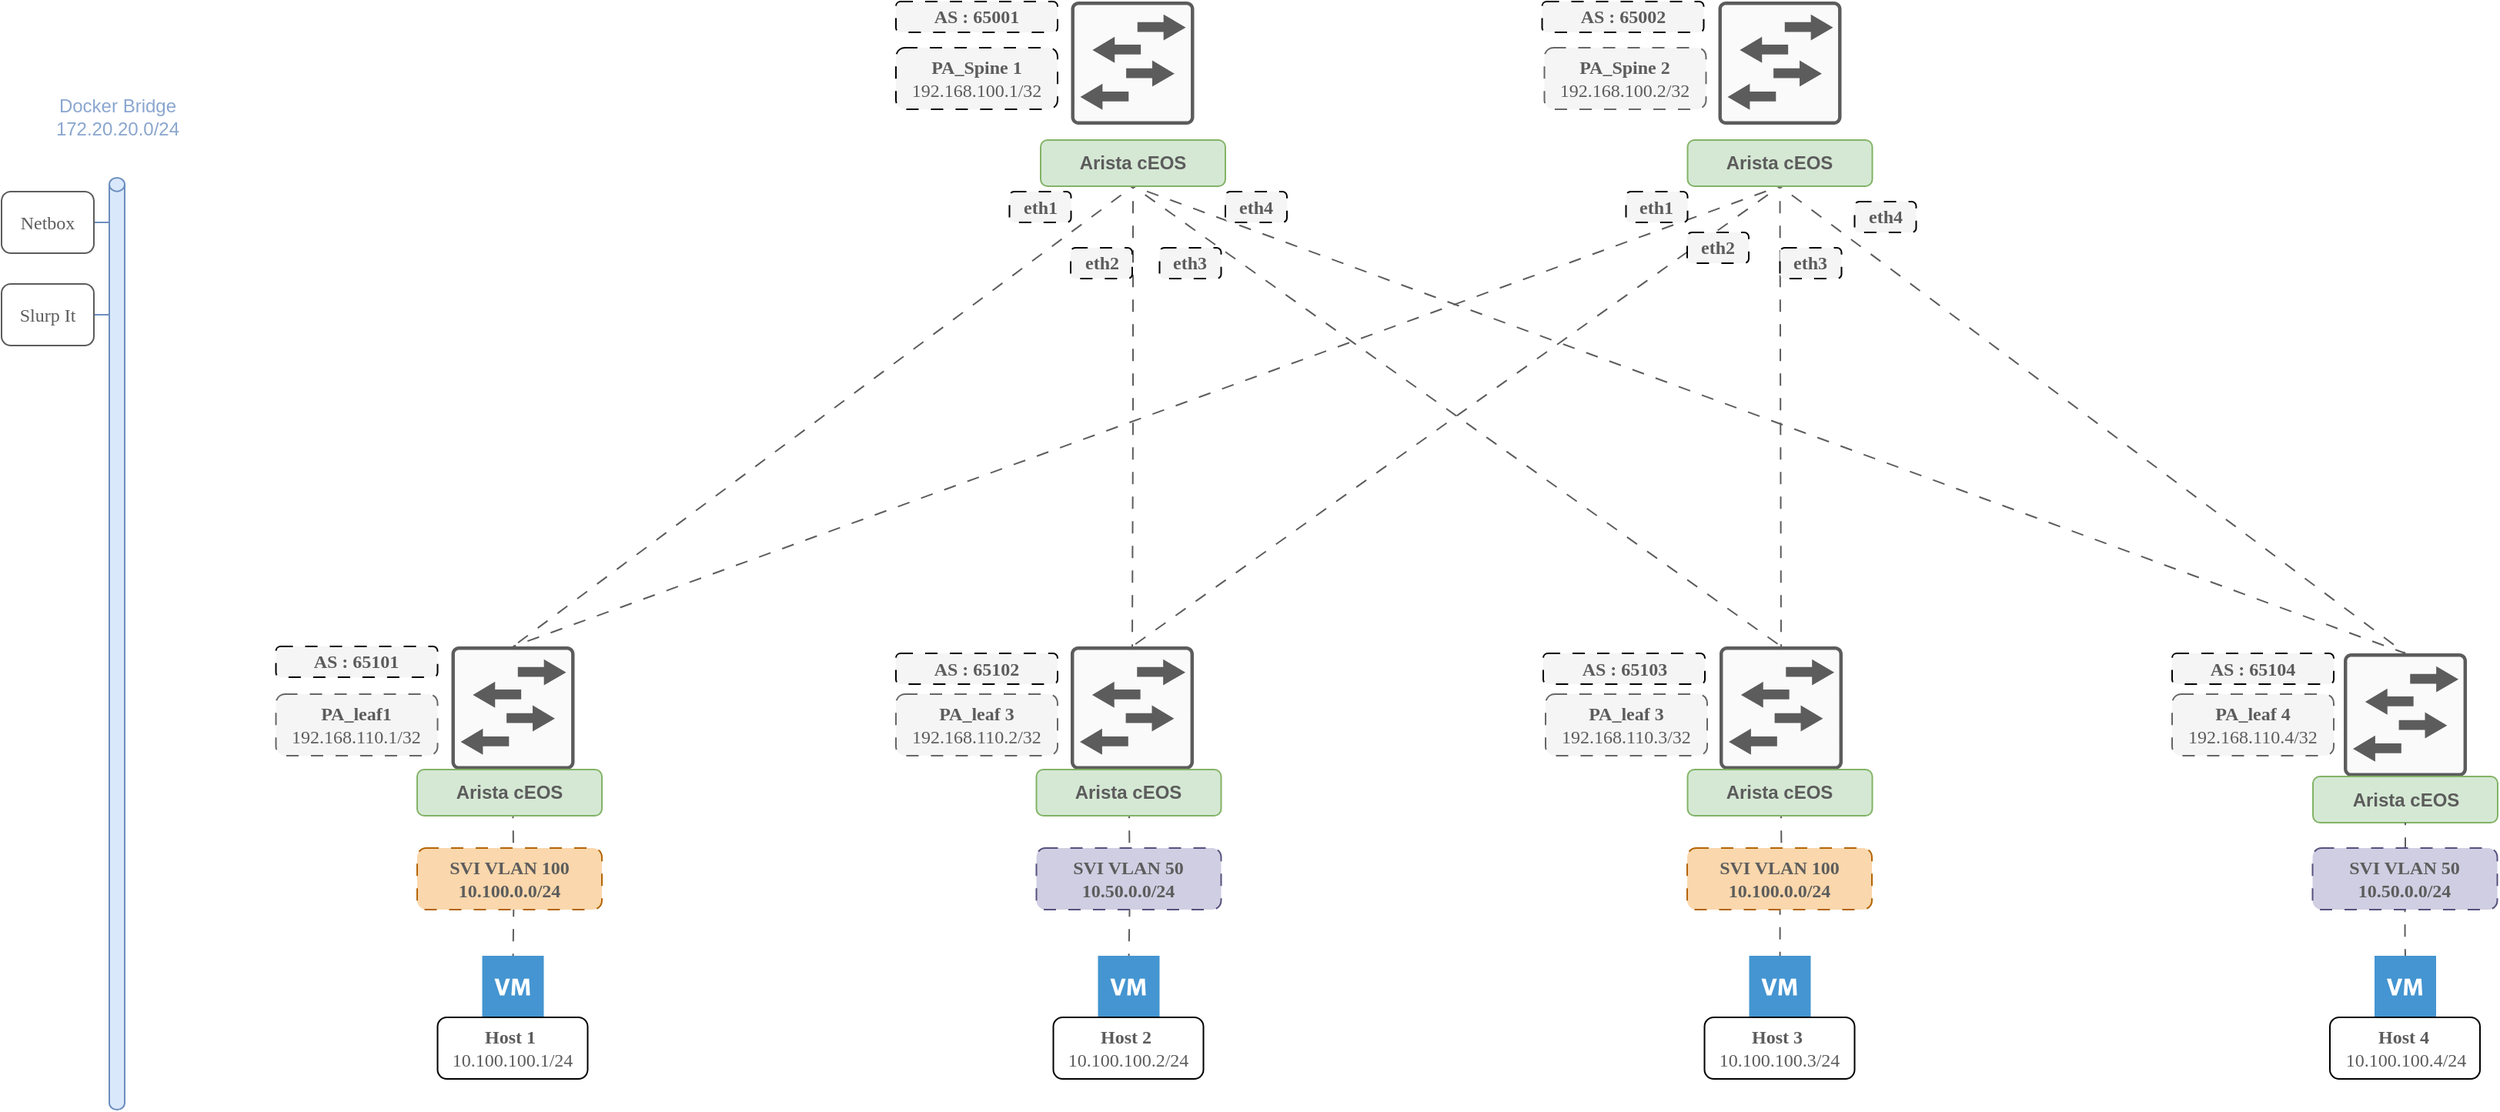 <mxfile>
    <diagram name="Page-1" id="O6sBWOfz2bUCuo58S4gg">
        <mxGraphModel dx="1990" dy="920" grid="1" gridSize="10" guides="1" tooltips="1" connect="1" arrows="1" fold="1" page="0" pageScale="1" pageWidth="1169" pageHeight="827" math="0" shadow="0">
            <root>
                <mxCell id="0"/>
                <mxCell id="1" parent="0"/>
                <mxCell id="aTlmoTqcXMnjitFqs7Kw-1" value="" style="sketch=0;points=[[0.015,0.015,0],[0.985,0.015,0],[0.985,0.985,0],[0.015,0.985,0],[0.25,0,0],[0.5,0,0],[0.75,0,0],[1,0.25,0],[1,0.5,0],[1,0.75,0],[0.75,1,0],[0.5,1,0],[0.25,1,0],[0,0.75,0],[0,0.5,0],[0,0.25,0]];verticalLabelPosition=bottom;html=1;verticalAlign=top;aspect=fixed;align=center;pointerEvents=1;shape=mxgraph.cisco19.rect;prIcon=l2_switch;fillColor=#FAFAFA;strokeColor=#5c5c5c;" parent="1" vertex="1">
                    <mxGeometry x="324.75" y="40" width="80" height="80" as="geometry"/>
                </mxCell>
                <mxCell id="aTlmoTqcXMnjitFqs7Kw-3" value="" style="sketch=0;points=[[0.015,0.015,0],[0.985,0.015,0],[0.985,0.985,0],[0.015,0.985,0],[0.25,0,0],[0.5,0,0],[0.75,0,0],[1,0.25,0],[1,0.5,0],[1,0.75,0],[0.75,1,0],[0.5,1,0],[0.25,1,0],[0,0.75,0],[0,0.5,0],[0,0.25,0]];verticalLabelPosition=bottom;html=1;verticalAlign=top;aspect=fixed;align=center;pointerEvents=1;shape=mxgraph.cisco19.rect;prIcon=l2_switch;fillColor=#FAFAFA;strokeColor=#5c5c5c;" parent="1" vertex="1">
                    <mxGeometry x="745.25" y="40" width="80" height="80" as="geometry"/>
                </mxCell>
                <mxCell id="aTlmoTqcXMnjitFqs7Kw-4" value="" style="sketch=0;points=[[0.015,0.015,0],[0.985,0.015,0],[0.985,0.985,0],[0.015,0.985,0],[0.25,0,0],[0.5,0,0],[0.75,0,0],[1,0.25,0],[1,0.5,0],[1,0.75,0],[0.75,1,0],[0.5,1,0],[0.25,1,0],[0,0.75,0],[0,0.5,0],[0,0.25,0]];verticalLabelPosition=bottom;html=1;verticalAlign=top;aspect=fixed;align=center;pointerEvents=1;shape=mxgraph.cisco19.rect;prIcon=l2_switch;fillColor=#FAFAFA;strokeColor=#5c5c5c;comic=0;" parent="1" vertex="1">
                    <mxGeometry x="746" y="459" width="80" height="80" as="geometry"/>
                </mxCell>
                <mxCell id="aTlmoTqcXMnjitFqs7Kw-5" value="" style="sketch=0;points=[[0.015,0.015,0],[0.985,0.015,0],[0.985,0.985,0],[0.015,0.985,0],[0.25,0,0],[0.5,0,0],[0.75,0,0],[1,0.25,0],[1,0.5,0],[1,0.75,0],[0.75,1,0],[0.5,1,0],[0.25,1,0],[0,0.75,0],[0,0.5,0],[0,0.25,0]];verticalLabelPosition=bottom;html=1;verticalAlign=top;aspect=fixed;align=center;pointerEvents=1;shape=mxgraph.cisco19.rect;prIcon=l2_switch;fillColor=#FAFAFA;strokeColor=#5c5c5c;" parent="1" vertex="1">
                    <mxGeometry x="1151.5" y="463.5" width="80" height="80" as="geometry"/>
                </mxCell>
                <mxCell id="aTlmoTqcXMnjitFqs7Kw-6" value="" style="sketch=0;points=[[0.015,0.015,0],[0.985,0.015,0],[0.985,0.985,0],[0.015,0.985,0],[0.25,0,0],[0.5,0,0],[0.75,0,0],[1,0.25,0],[1,0.5,0],[1,0.75,0],[0.75,1,0],[0.5,1,0],[0.25,1,0],[0,0.75,0],[0,0.5,0],[0,0.25,0]];verticalLabelPosition=bottom;html=1;verticalAlign=top;aspect=fixed;align=center;pointerEvents=1;shape=mxgraph.cisco19.rect;prIcon=l2_switch;fillColor=#FAFAFA;strokeColor=#5c5c5c;" parent="1" vertex="1">
                    <mxGeometry x="324.5" y="459" width="80" height="80" as="geometry"/>
                </mxCell>
                <mxCell id="aTlmoTqcXMnjitFqs7Kw-7" value="" style="sketch=0;points=[[0.015,0.015,0],[0.985,0.015,0],[0.985,0.985,0],[0.015,0.985,0],[0.25,0,0],[0.5,0,0],[0.75,0,0],[1,0.25,0],[1,0.5,0],[1,0.75,0],[0.75,1,0],[0.5,1,0],[0.25,1,0],[0,0.75,0],[0,0.5,0],[0,0.25,0]];verticalLabelPosition=bottom;html=1;verticalAlign=top;aspect=fixed;align=center;pointerEvents=1;shape=mxgraph.cisco19.rect;prIcon=l2_switch;fillColor=#FAFAFA;strokeColor=#5c5c5c;" parent="1" vertex="1">
                    <mxGeometry x="-77.75" y="459" width="80" height="80" as="geometry"/>
                </mxCell>
                <mxCell id="aTlmoTqcXMnjitFqs7Kw-42" style="edgeStyle=orthogonalEdgeStyle;rounded=0;orthogonalLoop=1;jettySize=auto;html=1;exitX=0.5;exitY=1;exitDx=0;exitDy=0;endArrow=none;endFill=0;strokeColor=#5c5c5c;flowAnimation=1;" parent="1" target="aTlmoTqcXMnjitFqs7Kw-27" edge="1">
                    <mxGeometry relative="1" as="geometry">
                        <mxPoint x="-37.75" y="569" as="sourcePoint"/>
                    </mxGeometry>
                </mxCell>
                <mxCell id="aTlmoTqcXMnjitFqs7Kw-8" value="&lt;b style=&quot;&quot;&gt;&lt;font color=&quot;#5c5c5c&quot;&gt;Arista cEOS&lt;/font&gt;&lt;/b&gt;" style="rounded=1;whiteSpace=wrap;html=1;fillColor=#d5e8d4;strokeColor=#82b366;" parent="1" vertex="1">
                    <mxGeometry x="-100" y="539" width="120" height="30" as="geometry"/>
                </mxCell>
                <mxCell id="aTlmoTqcXMnjitFqs7Kw-23" style="rounded=0;orthogonalLoop=1;jettySize=auto;html=1;exitX=0.5;exitY=1;exitDx=0;exitDy=0;entryX=0.5;entryY=0;entryDx=0;entryDy=0;entryPerimeter=0;endArrow=none;endFill=0;strokeColor=#5c5c5c;flowAnimation=1;" parent="1" source="aTlmoTqcXMnjitFqs7Kw-9" target="aTlmoTqcXMnjitFqs7Kw-7" edge="1">
                    <mxGeometry relative="1" as="geometry"/>
                </mxCell>
                <mxCell id="aTlmoTqcXMnjitFqs7Kw-24" style="rounded=0;orthogonalLoop=1;jettySize=auto;html=1;exitX=0.5;exitY=1;exitDx=0;exitDy=0;entryX=0.5;entryY=0;entryDx=0;entryDy=0;entryPerimeter=0;endArrow=none;endFill=0;strokeColor=#5c5c5c;flowAnimation=1;" parent="1" source="aTlmoTqcXMnjitFqs7Kw-9" target="aTlmoTqcXMnjitFqs7Kw-6" edge="1">
                    <mxGeometry relative="1" as="geometry"/>
                </mxCell>
                <mxCell id="aTlmoTqcXMnjitFqs7Kw-25" style="rounded=0;orthogonalLoop=1;jettySize=auto;html=1;exitX=0.5;exitY=1;exitDx=0;exitDy=0;entryX=0.5;entryY=0;entryDx=0;entryDy=0;entryPerimeter=0;endArrow=none;endFill=0;strokeColor=#5c5c5c;flowAnimation=1;" parent="1" source="aTlmoTqcXMnjitFqs7Kw-9" target="aTlmoTqcXMnjitFqs7Kw-4" edge="1">
                    <mxGeometry relative="1" as="geometry"/>
                </mxCell>
                <mxCell id="aTlmoTqcXMnjitFqs7Kw-26" style="rounded=0;orthogonalLoop=1;jettySize=auto;html=1;exitX=0.5;exitY=1;exitDx=0;exitDy=0;entryX=0.5;entryY=0;entryDx=0;entryDy=0;entryPerimeter=0;endArrow=none;endFill=0;strokeColor=#5c5c5c;flowAnimation=1;" parent="1" source="aTlmoTqcXMnjitFqs7Kw-9" target="aTlmoTqcXMnjitFqs7Kw-5" edge="1">
                    <mxGeometry relative="1" as="geometry"/>
                </mxCell>
                <mxCell id="aTlmoTqcXMnjitFqs7Kw-9" value="&lt;b style=&quot;&quot;&gt;&lt;font color=&quot;#5c5c5c&quot;&gt;Arista cEOS&lt;/font&gt;&lt;/b&gt;" style="rounded=1;whiteSpace=wrap;html=1;fillColor=#d5e8d4;strokeColor=#82b366;" parent="1" vertex="1">
                    <mxGeometry x="725.25" y="130" width="120" height="30" as="geometry"/>
                </mxCell>
                <mxCell id="aTlmoTqcXMnjitFqs7Kw-39" style="edgeStyle=orthogonalEdgeStyle;rounded=0;orthogonalLoop=1;jettySize=auto;html=1;exitX=0.5;exitY=1;exitDx=0;exitDy=0;endArrow=none;endFill=0;strokeColor=#5c5c5c;flowAnimation=1;startArrow=none;" parent="1" source="35" target="aTlmoTqcXMnjitFqs7Kw-38" edge="1">
                    <mxGeometry relative="1" as="geometry"/>
                </mxCell>
                <mxCell id="aTlmoTqcXMnjitFqs7Kw-10" value="&lt;b&gt;&lt;font color=&quot;#5c5c5c&quot;&gt;Arista cEOS&lt;/font&gt;&lt;/b&gt;" style="rounded=1;whiteSpace=wrap;html=1;fillColor=#d5e8d4;strokeColor=#82b366;" parent="1" vertex="1">
                    <mxGeometry x="1131.5" y="543.5" width="120" height="30" as="geometry"/>
                </mxCell>
                <mxCell id="aTlmoTqcXMnjitFqs7Kw-40" style="edgeStyle=orthogonalEdgeStyle;rounded=0;orthogonalLoop=1;jettySize=auto;html=1;exitX=0.5;exitY=1;exitDx=0;exitDy=0;endArrow=none;endFill=0;strokeColor=#5c5c5c;flowAnimation=1;" parent="1" target="aTlmoTqcXMnjitFqs7Kw-37" edge="1">
                    <mxGeometry relative="1" as="geometry">
                        <mxPoint x="786" y="569" as="sourcePoint"/>
                    </mxGeometry>
                </mxCell>
                <mxCell id="aTlmoTqcXMnjitFqs7Kw-41" style="edgeStyle=orthogonalEdgeStyle;rounded=0;orthogonalLoop=1;jettySize=auto;html=1;exitX=0.5;exitY=1;exitDx=0;exitDy=0;endArrow=none;endFill=0;strokeColor=#5c5c5c;flowAnimation=1;" parent="1" target="aTlmoTqcXMnjitFqs7Kw-36" edge="1">
                    <mxGeometry relative="1" as="geometry">
                        <mxPoint x="362.5" y="569" as="sourcePoint"/>
                    </mxGeometry>
                </mxCell>
                <mxCell id="aTlmoTqcXMnjitFqs7Kw-19" style="rounded=0;orthogonalLoop=1;jettySize=auto;html=1;exitX=0.5;exitY=1;exitDx=0;exitDy=0;entryX=0.5;entryY=0;entryDx=0;entryDy=0;entryPerimeter=0;endArrow=none;endFill=0;strokeColor=#5c5c5c;flowAnimation=1;" parent="1" source="aTlmoTqcXMnjitFqs7Kw-14" target="aTlmoTqcXMnjitFqs7Kw-7" edge="1">
                    <mxGeometry relative="1" as="geometry"/>
                </mxCell>
                <mxCell id="aTlmoTqcXMnjitFqs7Kw-20" style="edgeStyle=orthogonalEdgeStyle;rounded=0;orthogonalLoop=1;jettySize=auto;html=1;exitX=0.5;exitY=1;exitDx=0;exitDy=0;entryX=0.5;entryY=0;entryDx=0;entryDy=0;entryPerimeter=0;endArrow=none;endFill=0;strokeColor=#5c5c5c;flowAnimation=1;" parent="1" source="aTlmoTqcXMnjitFqs7Kw-14" target="aTlmoTqcXMnjitFqs7Kw-6" edge="1">
                    <mxGeometry relative="1" as="geometry"/>
                </mxCell>
                <mxCell id="aTlmoTqcXMnjitFqs7Kw-21" style="rounded=0;orthogonalLoop=1;jettySize=auto;html=1;exitX=0.5;exitY=1;exitDx=0;exitDy=0;entryX=0.5;entryY=0;entryDx=0;entryDy=0;entryPerimeter=0;endArrow=none;endFill=0;strokeColor=#5c5c5c;flowAnimation=1;" parent="1" source="aTlmoTqcXMnjitFqs7Kw-14" target="aTlmoTqcXMnjitFqs7Kw-4" edge="1">
                    <mxGeometry relative="1" as="geometry"/>
                </mxCell>
                <mxCell id="aTlmoTqcXMnjitFqs7Kw-22" style="rounded=0;orthogonalLoop=1;jettySize=auto;html=1;exitX=0.5;exitY=1;exitDx=0;exitDy=0;entryX=0.5;entryY=0;entryDx=0;entryDy=0;entryPerimeter=0;endArrow=none;endFill=0;strokeColor=#5c5c5c;flowAnimation=1;" parent="1" source="aTlmoTqcXMnjitFqs7Kw-14" target="aTlmoTqcXMnjitFqs7Kw-5" edge="1">
                    <mxGeometry relative="1" as="geometry"/>
                </mxCell>
                <mxCell id="aTlmoTqcXMnjitFqs7Kw-14" value="&lt;b style=&quot;&quot;&gt;&lt;font color=&quot;#5c5c5c&quot;&gt;Arista cEOS&lt;/font&gt;&lt;/b&gt;" style="rounded=1;whiteSpace=wrap;html=1;fillColor=#d5e8d4;strokeColor=#82b366;" parent="1" vertex="1">
                    <mxGeometry x="305" y="130" width="120" height="30" as="geometry"/>
                </mxCell>
                <mxCell id="aTlmoTqcXMnjitFqs7Kw-27" value="" style="shadow=0;dashed=0;html=1;strokeColor=none;fillColor=#4495D1;labelPosition=center;verticalLabelPosition=bottom;verticalAlign=top;align=center;outlineConnect=0;shape=mxgraph.veeam.2d.virtual_machine;" parent="1" vertex="1">
                    <mxGeometry x="-57.75" y="660" width="40" height="40" as="geometry"/>
                </mxCell>
                <mxCell id="aTlmoTqcXMnjitFqs7Kw-30" value="&lt;div style=&quot;&quot;&gt;&lt;b style=&quot;color: rgb(92, 92, 92); font-family: Tahoma; background-color: initial;&quot;&gt;PA_Spine 1&lt;/b&gt;&lt;/div&gt;&lt;font color=&quot;#5c5c5c&quot; face=&quot;Tahoma&quot;&gt;&lt;div style=&quot;&quot;&gt;&lt;span style=&quot;background-color: initial;&quot;&gt;192.168.100.1/32&lt;/span&gt;&lt;/div&gt;&lt;/font&gt;" style="rounded=1;whiteSpace=wrap;html=1;align=center;fillColor=#f5f5f5;fontColor=#333333;strokeColor=default;dashed=1;dashPattern=8 8;" parent="1" vertex="1">
                    <mxGeometry x="211" y="70" width="105" height="40" as="geometry"/>
                </mxCell>
                <mxCell id="aTlmoTqcXMnjitFqs7Kw-32" value="&lt;div style=&quot;&quot;&gt;&lt;b style=&quot;color: rgb(92, 92, 92); font-family: Tahoma; background-color: initial;&quot;&gt;PA_leaf1&lt;/b&gt;&lt;/div&gt;&lt;font color=&quot;#5c5c5c&quot; face=&quot;Tahoma&quot;&gt;&lt;div style=&quot;&quot;&gt;&lt;span style=&quot;background-color: initial;&quot;&gt;192.168.110.1/32&lt;/span&gt;&lt;/div&gt;&lt;/font&gt;" style="rounded=1;whiteSpace=wrap;html=1;align=center;fillColor=#f5f5f5;fontColor=#333333;strokeColor=#666666;dashed=1;dashPattern=8 8;" parent="1" vertex="1">
                    <mxGeometry x="-191.75" y="490" width="105" height="40" as="geometry"/>
                </mxCell>
                <mxCell id="aTlmoTqcXMnjitFqs7Kw-36" value="" style="shadow=0;dashed=0;html=1;strokeColor=none;fillColor=#4495D1;labelPosition=center;verticalLabelPosition=bottom;verticalAlign=top;align=center;outlineConnect=0;shape=mxgraph.veeam.2d.virtual_machine;" parent="1" vertex="1">
                    <mxGeometry x="342.25" y="660" width="40" height="40" as="geometry"/>
                </mxCell>
                <mxCell id="aTlmoTqcXMnjitFqs7Kw-37" value="" style="shadow=0;dashed=0;html=1;strokeColor=none;fillColor=#4495D1;labelPosition=center;verticalLabelPosition=bottom;verticalAlign=top;align=center;outlineConnect=0;shape=mxgraph.veeam.2d.virtual_machine;" parent="1" vertex="1">
                    <mxGeometry x="765.25" y="660" width="40" height="40" as="geometry"/>
                </mxCell>
                <mxCell id="aTlmoTqcXMnjitFqs7Kw-38" value="" style="shadow=0;dashed=0;html=1;strokeColor=none;fillColor=#4495D1;labelPosition=center;verticalLabelPosition=bottom;verticalAlign=top;align=center;outlineConnect=0;shape=mxgraph.veeam.2d.virtual_machine;" parent="1" vertex="1">
                    <mxGeometry x="1171.5" y="660" width="40" height="40" as="geometry"/>
                </mxCell>
                <mxCell id="aTlmoTqcXMnjitFqs7Kw-43" value="&lt;div style=&quot;&quot;&gt;&lt;font face=&quot;Tahoma&quot; color=&quot;#5c5c5c&quot;&gt;&lt;b&gt;Host 1&amp;nbsp;&lt;/b&gt;&lt;/font&gt;&lt;/div&gt;&lt;div style=&quot;&quot;&gt;&lt;font face=&quot;Tahoma&quot; color=&quot;#5c5c5c&quot;&gt;10.100.100.1/24&lt;/font&gt;&lt;/div&gt;" style="rounded=1;whiteSpace=wrap;html=1;align=center;" parent="1" vertex="1">
                    <mxGeometry x="-86.75" y="700" width="97.5" height="40" as="geometry"/>
                </mxCell>
                <mxCell id="aTlmoTqcXMnjitFqs7Kw-44" value="&lt;div style=&quot;&quot;&gt;&lt;font face=&quot;Tahoma&quot; color=&quot;#5c5c5c&quot;&gt;&lt;b&gt;Host 2&amp;nbsp;&lt;/b&gt;&lt;/font&gt;&lt;/div&gt;&lt;div style=&quot;&quot;&gt;&lt;font face=&quot;Tahoma&quot; color=&quot;#5c5c5c&quot;&gt;10.100.100.2/24&lt;/font&gt;&lt;/div&gt;" style="rounded=1;whiteSpace=wrap;html=1;align=center;" parent="1" vertex="1">
                    <mxGeometry x="313.25" y="700" width="97.5" height="40" as="geometry"/>
                </mxCell>
                <mxCell id="aTlmoTqcXMnjitFqs7Kw-45" value="&lt;div style=&quot;&quot;&gt;&lt;font face=&quot;Tahoma&quot; color=&quot;#5c5c5c&quot;&gt;&lt;b&gt;Host 3&amp;nbsp;&lt;/b&gt;&lt;/font&gt;&lt;/div&gt;&lt;div style=&quot;&quot;&gt;&lt;font face=&quot;Tahoma&quot; color=&quot;#5c5c5c&quot;&gt;10.100.100.3/24&lt;/font&gt;&lt;/div&gt;" style="rounded=1;whiteSpace=wrap;html=1;align=center;" parent="1" vertex="1">
                    <mxGeometry x="736.25" y="700" width="97.5" height="40" as="geometry"/>
                </mxCell>
                <mxCell id="aTlmoTqcXMnjitFqs7Kw-46" value="&lt;div style=&quot;&quot;&gt;&lt;font face=&quot;Tahoma&quot; color=&quot;#5c5c5c&quot;&gt;&lt;b&gt;Host 4&amp;nbsp;&lt;/b&gt;&lt;/font&gt;&lt;/div&gt;&lt;div style=&quot;&quot;&gt;&lt;font face=&quot;Tahoma&quot; color=&quot;#5c5c5c&quot;&gt;10.100.100.4/24&lt;/font&gt;&lt;/div&gt;" style="rounded=1;whiteSpace=wrap;html=1;align=center;" parent="1" vertex="1">
                    <mxGeometry x="1142.5" y="700" width="97.5" height="40" as="geometry"/>
                </mxCell>
                <mxCell id="iRoN0Qlv0NIkLaMQXTU7-1" value="" style="shape=cylinder3;whiteSpace=wrap;html=1;boundedLbl=1;backgroundOutline=1;size=4.416;strokeColor=#6c8ebf;fillColor=#dae8fc;" parent="1" vertex="1">
                    <mxGeometry x="-300" y="154.5" width="10" height="605.5" as="geometry"/>
                </mxCell>
                <mxCell id="3aydak7BYhucDwHMAP_l-5" style="edgeStyle=orthogonalEdgeStyle;rounded=0;orthogonalLoop=1;jettySize=auto;html=1;exitX=1;exitY=0.5;exitDx=0;exitDy=0;entryX=0;entryY=0.059;entryDx=0;entryDy=0;entryPerimeter=0;endArrow=none;endFill=0;strokeColor=#6c8ebf;fillColor=#dae8fc;" parent="1" source="3aydak7BYhucDwHMAP_l-2" target="iRoN0Qlv0NIkLaMQXTU7-1" edge="1">
                    <mxGeometry relative="1" as="geometry"/>
                </mxCell>
                <mxCell id="3aydak7BYhucDwHMAP_l-2" value="&lt;font face=&quot;Tahoma&quot; color=&quot;#5c5c5c&quot;&gt;Netbox&lt;/font&gt;" style="rounded=1;whiteSpace=wrap;html=1;strokeColor=#5c5c5c;" parent="1" vertex="1">
                    <mxGeometry x="-370" y="163.5" width="60" height="40" as="geometry"/>
                </mxCell>
                <mxCell id="3aydak7BYhucDwHMAP_l-6" style="edgeStyle=orthogonalEdgeStyle;rounded=0;orthogonalLoop=1;jettySize=auto;html=1;exitX=1;exitY=0.5;exitDx=0;exitDy=0;entryX=0;entryY=0.181;entryDx=0;entryDy=0;entryPerimeter=0;strokeColor=#6c8ebf;endArrow=none;endFill=0;fillColor=#dae8fc;" parent="1" source="3aydak7BYhucDwHMAP_l-3" target="iRoN0Qlv0NIkLaMQXTU7-1" edge="1">
                    <mxGeometry relative="1" as="geometry"/>
                </mxCell>
                <mxCell id="3aydak7BYhucDwHMAP_l-3" value="&lt;font face=&quot;Tahoma&quot; color=&quot;#5c5c5c&quot;&gt;Slurp It&lt;/font&gt;" style="rounded=1;whiteSpace=wrap;html=1;strokeColor=#5c5c5c;" parent="1" vertex="1">
                    <mxGeometry x="-370" y="223.5" width="60" height="40" as="geometry"/>
                </mxCell>
                <mxCell id="3aydak7BYhucDwHMAP_l-7" value="&lt;font color=&quot;#8aa6cf&quot;&gt;Docker Bridge&lt;br&gt;172.20.20.0/24&lt;br&gt;&lt;/font&gt;" style="text;html=1;strokeColor=none;fillColor=none;align=center;verticalAlign=middle;whiteSpace=wrap;rounded=0;" parent="1" vertex="1">
                    <mxGeometry x="-342.5" y="100" width="95" height="30" as="geometry"/>
                </mxCell>
                <mxCell id="2" value="&lt;div style=&quot;&quot;&gt;&lt;b style=&quot;color: rgb(92, 92, 92); font-family: Tahoma; background-color: initial;&quot;&gt;PA_Spine 2&lt;/b&gt;&lt;/div&gt;&lt;font color=&quot;#5c5c5c&quot; face=&quot;Tahoma&quot;&gt;&lt;div style=&quot;&quot;&gt;&lt;span style=&quot;background-color: initial;&quot;&gt;192.168.100.2/32&lt;/span&gt;&lt;/div&gt;&lt;/font&gt;" style="rounded=1;whiteSpace=wrap;html=1;align=center;fillColor=#f5f5f5;fontColor=#333333;strokeColor=#666666;dashed=1;dashPattern=8 8;" parent="1" vertex="1">
                    <mxGeometry x="632.25" y="70" width="105" height="40" as="geometry"/>
                </mxCell>
                <mxCell id="3" value="&lt;div style=&quot;&quot;&gt;&lt;b style=&quot;color: rgb(92, 92, 92); font-family: Tahoma; background-color: initial;&quot;&gt;PA_leaf 3&lt;/b&gt;&lt;/div&gt;&lt;font color=&quot;#5c5c5c&quot; face=&quot;Tahoma&quot;&gt;&lt;div style=&quot;&quot;&gt;&lt;span style=&quot;background-color: initial;&quot;&gt;192.168.110.2/32&lt;/span&gt;&lt;/div&gt;&lt;/font&gt;" style="rounded=1;whiteSpace=wrap;html=1;align=center;fillColor=#f5f5f5;fontColor=#333333;strokeColor=#666666;dashed=1;dashPattern=8 8;" parent="1" vertex="1">
                    <mxGeometry x="211" y="490" width="105" height="40" as="geometry"/>
                </mxCell>
                <mxCell id="4" value="&lt;div style=&quot;&quot;&gt;&lt;b style=&quot;color: rgb(92, 92, 92); font-family: Tahoma; background-color: initial;&quot;&gt;PA_leaf 3&lt;/b&gt;&lt;/div&gt;&lt;font color=&quot;#5c5c5c&quot; face=&quot;Tahoma&quot;&gt;&lt;div style=&quot;&quot;&gt;&lt;span style=&quot;background-color: initial;&quot;&gt;192.168.110.3/32&lt;/span&gt;&lt;/div&gt;&lt;/font&gt;" style="rounded=1;whiteSpace=wrap;html=1;align=center;fillColor=#f5f5f5;fontColor=#333333;strokeColor=#666666;dashed=1;dashPattern=8 8;" parent="1" vertex="1">
                    <mxGeometry x="633" y="490" width="105" height="40" as="geometry"/>
                </mxCell>
                <mxCell id="5" value="&lt;div style=&quot;&quot;&gt;&lt;b style=&quot;color: rgb(92, 92, 92); font-family: Tahoma; background-color: initial;&quot;&gt;PA_leaf 4&lt;/b&gt;&lt;/div&gt;&lt;font color=&quot;#5c5c5c&quot; face=&quot;Tahoma&quot;&gt;&lt;div style=&quot;&quot;&gt;&lt;span style=&quot;background-color: initial;&quot;&gt;192.168.110.4/32&lt;/span&gt;&lt;/div&gt;&lt;/font&gt;" style="rounded=1;whiteSpace=wrap;html=1;align=center;fillColor=#f5f5f5;fontColor=#333333;strokeColor=#666666;dashed=1;dashPattern=8 8;" parent="1" vertex="1">
                    <mxGeometry x="1040" y="490" width="105" height="40" as="geometry"/>
                </mxCell>
                <mxCell id="6" value="&lt;div style=&quot;&quot;&gt;&lt;font face=&quot;Tahoma&quot; color=&quot;#5c5c5c&quot;&gt;&lt;b&gt;AS : 65001&lt;/b&gt;&lt;/font&gt;&lt;/div&gt;" style="rounded=1;whiteSpace=wrap;html=1;align=center;fillColor=#f5f5f5;fontColor=#333333;strokeColor=default;dashed=1;dashPattern=8 8;" parent="1" vertex="1">
                    <mxGeometry x="211" y="40" width="105" height="20" as="geometry"/>
                </mxCell>
                <mxCell id="7" value="&lt;div style=&quot;&quot;&gt;&lt;font face=&quot;Tahoma&quot; color=&quot;#5c5c5c&quot;&gt;&lt;b&gt;AS : 65002&lt;/b&gt;&lt;/font&gt;&lt;/div&gt;" style="rounded=1;whiteSpace=wrap;html=1;align=center;fillColor=#f5f5f5;fontColor=#333333;strokeColor=default;dashed=1;dashPattern=8 8;" parent="1" vertex="1">
                    <mxGeometry x="630.75" y="40" width="105" height="20" as="geometry"/>
                </mxCell>
                <mxCell id="9" value="&lt;div style=&quot;&quot;&gt;&lt;font face=&quot;Tahoma&quot; color=&quot;#5c5c5c&quot;&gt;&lt;b&gt;AS : 65101&lt;/b&gt;&lt;/font&gt;&lt;/div&gt;" style="rounded=1;whiteSpace=wrap;html=1;align=center;fillColor=#f5f5f5;fontColor=#333333;strokeColor=default;dashed=1;dashPattern=8 8;" parent="1" vertex="1">
                    <mxGeometry x="-191.75" y="459" width="105" height="20" as="geometry"/>
                </mxCell>
                <mxCell id="10" value="&lt;div style=&quot;&quot;&gt;&lt;font face=&quot;Tahoma&quot; color=&quot;#5c5c5c&quot;&gt;&lt;b&gt;AS : 65102&lt;/b&gt;&lt;/font&gt;&lt;/div&gt;" style="rounded=1;whiteSpace=wrap;html=1;align=center;fillColor=#f5f5f5;fontColor=#333333;strokeColor=default;dashed=1;dashPattern=8 8;" parent="1" vertex="1">
                    <mxGeometry x="211" y="463.5" width="105" height="20" as="geometry"/>
                </mxCell>
                <mxCell id="11" value="&lt;div style=&quot;&quot;&gt;&lt;font face=&quot;Tahoma&quot; color=&quot;#5c5c5c&quot;&gt;&lt;b&gt;AS : 65103&lt;/b&gt;&lt;/font&gt;&lt;/div&gt;" style="rounded=1;whiteSpace=wrap;html=1;align=center;fillColor=#f5f5f5;fontColor=#333333;strokeColor=default;dashed=1;dashPattern=8 8;" parent="1" vertex="1">
                    <mxGeometry x="631.5" y="463.5" width="105" height="20" as="geometry"/>
                </mxCell>
                <mxCell id="12" value="&lt;div style=&quot;&quot;&gt;&lt;font face=&quot;Tahoma&quot; color=&quot;#5c5c5c&quot;&gt;&lt;b&gt;AS : 65104&lt;/b&gt;&lt;/font&gt;&lt;/div&gt;" style="rounded=1;whiteSpace=wrap;html=1;align=center;fillColor=#f5f5f5;fontColor=#333333;strokeColor=default;dashed=1;dashPattern=8 8;" parent="1" vertex="1">
                    <mxGeometry x="1040" y="463.5" width="105" height="20" as="geometry"/>
                </mxCell>
                <mxCell id="38" value="&lt;b style=&quot;&quot;&gt;&lt;font color=&quot;#5c5c5c&quot;&gt;Arista cEOS&lt;/font&gt;&lt;/b&gt;" style="rounded=1;whiteSpace=wrap;html=1;fillColor=#d5e8d4;strokeColor=#82b366;" parent="1" vertex="1">
                    <mxGeometry x="302.25" y="539" width="120" height="30" as="geometry"/>
                </mxCell>
                <mxCell id="39" value="&lt;b style=&quot;&quot;&gt;&lt;font color=&quot;#5c5c5c&quot;&gt;Arista cEOS&lt;/font&gt;&lt;/b&gt;" style="rounded=1;whiteSpace=wrap;html=1;fillColor=#d5e8d4;strokeColor=#82b366;" parent="1" vertex="1">
                    <mxGeometry x="725.25" y="539" width="120" height="30" as="geometry"/>
                </mxCell>
                <mxCell id="41" value="" style="edgeStyle=orthogonalEdgeStyle;rounded=0;orthogonalLoop=1;jettySize=auto;html=1;exitX=0.5;exitY=1;exitDx=0;exitDy=0;endArrow=none;endFill=0;strokeColor=#5c5c5c;flowAnimation=1;" parent="1" source="aTlmoTqcXMnjitFqs7Kw-10" target="35" edge="1">
                    <mxGeometry relative="1" as="geometry">
                        <mxPoint x="1191.5" y="573.5" as="sourcePoint"/>
                        <mxPoint x="1191.5" y="720" as="targetPoint"/>
                    </mxGeometry>
                </mxCell>
                <mxCell id="35" value="&lt;div style=&quot;&quot;&gt;&lt;font face=&quot;Tahoma&quot; color=&quot;#5c5c5c&quot;&gt;&lt;b&gt;SVI VLAN 50&lt;br&gt;10.50.0.0/24&lt;/b&gt;&lt;/font&gt;&lt;/div&gt;" style="rounded=1;whiteSpace=wrap;html=1;align=center;fillColor=#d0cee2;strokeColor=#56517e;dashed=1;dashPattern=8 8;" parent="1" vertex="1">
                    <mxGeometry x="1131.25" y="590" width="120" height="40" as="geometry"/>
                </mxCell>
                <mxCell id="42" value="&lt;div style=&quot;&quot;&gt;&lt;font face=&quot;Tahoma&quot; color=&quot;#5c5c5c&quot;&gt;&lt;b&gt;SVI VLAN 100&lt;br&gt;10.100.0.0/24&lt;/b&gt;&lt;/font&gt;&lt;/div&gt;" style="rounded=1;whiteSpace=wrap;html=1;align=center;fillColor=#fad7ac;strokeColor=#b46504;dashed=1;dashPattern=8 8;" parent="1" vertex="1">
                    <mxGeometry x="725" y="590" width="120" height="40" as="geometry"/>
                </mxCell>
                <mxCell id="43" value="&lt;div style=&quot;&quot;&gt;&lt;font face=&quot;Tahoma&quot; color=&quot;#5c5c5c&quot;&gt;&lt;b&gt;SVI VLAN 100&lt;br&gt;10.100.0.0/24&lt;/b&gt;&lt;/font&gt;&lt;/div&gt;" style="rounded=1;whiteSpace=wrap;html=1;align=center;fillColor=#fad7ac;strokeColor=#b46504;dashed=1;dashPattern=8 8;" parent="1" vertex="1">
                    <mxGeometry x="-100" y="590" width="120" height="40" as="geometry"/>
                </mxCell>
                <mxCell id="44" value="&lt;div style=&quot;&quot;&gt;&lt;font face=&quot;Tahoma&quot; color=&quot;#5c5c5c&quot;&gt;&lt;b&gt;SVI VLAN 50&lt;br&gt;10.50.0.0/24&lt;/b&gt;&lt;/font&gt;&lt;/div&gt;" style="rounded=1;whiteSpace=wrap;html=1;align=center;fillColor=#d0cee2;strokeColor=#56517e;dashed=1;dashPattern=8 8;" parent="1" vertex="1">
                    <mxGeometry x="302.25" y="590" width="120" height="40" as="geometry"/>
                </mxCell>
                <mxCell id="45" value="&lt;div style=&quot;&quot;&gt;&lt;font face=&quot;Tahoma&quot; color=&quot;#5c5c5c&quot;&gt;&lt;b&gt;eth1&lt;/b&gt;&lt;/font&gt;&lt;/div&gt;" style="rounded=1;whiteSpace=wrap;html=1;align=center;fillColor=#f5f5f5;fontColor=#333333;strokeColor=default;dashed=1;dashPattern=8 8;" vertex="1" parent="1">
                    <mxGeometry x="284.75" y="163.5" width="40" height="20" as="geometry"/>
                </mxCell>
                <mxCell id="46" value="&lt;div style=&quot;&quot;&gt;&lt;font face=&quot;Tahoma&quot; color=&quot;#5c5c5c&quot;&gt;&lt;b&gt;eth2&lt;/b&gt;&lt;/font&gt;&lt;/div&gt;" style="rounded=1;whiteSpace=wrap;html=1;align=center;fillColor=#f5f5f5;fontColor=#333333;strokeColor=default;dashed=1;dashPattern=8 8;" vertex="1" parent="1">
                    <mxGeometry x="324.5" y="200" width="40" height="20" as="geometry"/>
                </mxCell>
                <mxCell id="47" value="&lt;div style=&quot;&quot;&gt;&lt;font face=&quot;Tahoma&quot; color=&quot;#5c5c5c&quot;&gt;&lt;b&gt;eth3&lt;/b&gt;&lt;/font&gt;&lt;/div&gt;" style="rounded=1;whiteSpace=wrap;html=1;align=center;fillColor=#f5f5f5;fontColor=#333333;strokeColor=default;dashed=1;dashPattern=8 8;" vertex="1" parent="1">
                    <mxGeometry x="382.25" y="200" width="40" height="20" as="geometry"/>
                </mxCell>
                <mxCell id="48" value="&lt;div style=&quot;&quot;&gt;&lt;font face=&quot;Tahoma&quot; color=&quot;#5c5c5c&quot;&gt;&lt;b&gt;eth4&lt;/b&gt;&lt;/font&gt;&lt;/div&gt;" style="rounded=1;whiteSpace=wrap;html=1;align=center;fillColor=#f5f5f5;fontColor=#333333;strokeColor=default;dashed=1;dashPattern=8 8;" vertex="1" parent="1">
                    <mxGeometry x="425" y="163.5" width="40" height="20" as="geometry"/>
                </mxCell>
                <mxCell id="49" value="&lt;div style=&quot;&quot;&gt;&lt;font face=&quot;Tahoma&quot; color=&quot;#5c5c5c&quot;&gt;&lt;b&gt;eth1&lt;/b&gt;&lt;/font&gt;&lt;/div&gt;" style="rounded=1;whiteSpace=wrap;html=1;align=center;fillColor=#f5f5f5;fontColor=#333333;strokeColor=default;dashed=1;dashPattern=8 8;" vertex="1" parent="1">
                    <mxGeometry x="685.25" y="163.5" width="40" height="20" as="geometry"/>
                </mxCell>
                <mxCell id="50" value="&lt;div style=&quot;&quot;&gt;&lt;font face=&quot;Tahoma&quot; color=&quot;#5c5c5c&quot;&gt;&lt;b&gt;eth2&lt;/b&gt;&lt;/font&gt;&lt;/div&gt;" style="rounded=1;whiteSpace=wrap;html=1;align=center;fillColor=#f5f5f5;fontColor=#333333;strokeColor=default;dashed=1;dashPattern=8 8;" vertex="1" parent="1">
                    <mxGeometry x="725" y="190" width="40" height="20" as="geometry"/>
                </mxCell>
                <mxCell id="51" value="&lt;div style=&quot;&quot;&gt;&lt;font face=&quot;Tahoma&quot; color=&quot;#5c5c5c&quot;&gt;&lt;b&gt;eth3&lt;/b&gt;&lt;/font&gt;&lt;/div&gt;" style="rounded=1;whiteSpace=wrap;html=1;align=center;fillColor=#f5f5f5;fontColor=#333333;strokeColor=default;dashed=1;dashPattern=8 8;" vertex="1" parent="1">
                    <mxGeometry x="785.25" y="200" width="40" height="20" as="geometry"/>
                </mxCell>
                <mxCell id="52" value="&lt;div style=&quot;&quot;&gt;&lt;font face=&quot;Tahoma&quot; color=&quot;#5c5c5c&quot;&gt;&lt;b&gt;eth4&lt;/b&gt;&lt;/font&gt;&lt;/div&gt;" style="rounded=1;whiteSpace=wrap;html=1;align=center;fillColor=#f5f5f5;fontColor=#333333;strokeColor=default;dashed=1;dashPattern=8 8;" vertex="1" parent="1">
                    <mxGeometry x="833.75" y="170" width="40" height="20" as="geometry"/>
                </mxCell>
            </root>
        </mxGraphModel>
    </diagram>
</mxfile>